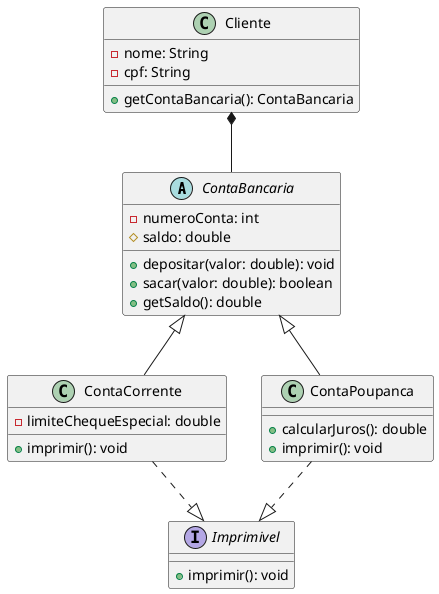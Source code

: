 @startuml
abstract class ContaBancaria {
    - numeroConta: int
    # saldo: double
    + depositar(valor: double): void
    + sacar(valor: double): boolean
    + getSaldo(): double
}

class ContaCorrente extends ContaBancaria {
    - limiteChequeEspecial: double
    + imprimir(): void
}

class ContaPoupanca extends ContaBancaria {
    + calcularJuros(): double
    + imprimir(): void
}

interface Imprimivel {
    + imprimir(): void
}

ContaCorrente ..|> Imprimivel
ContaPoupanca ..|> Imprimivel

class Cliente {
    - nome: String
    - cpf: String
    + getContaBancaria(): ContaBancaria
}

Cliente *-- ContaBancaria
@enduml